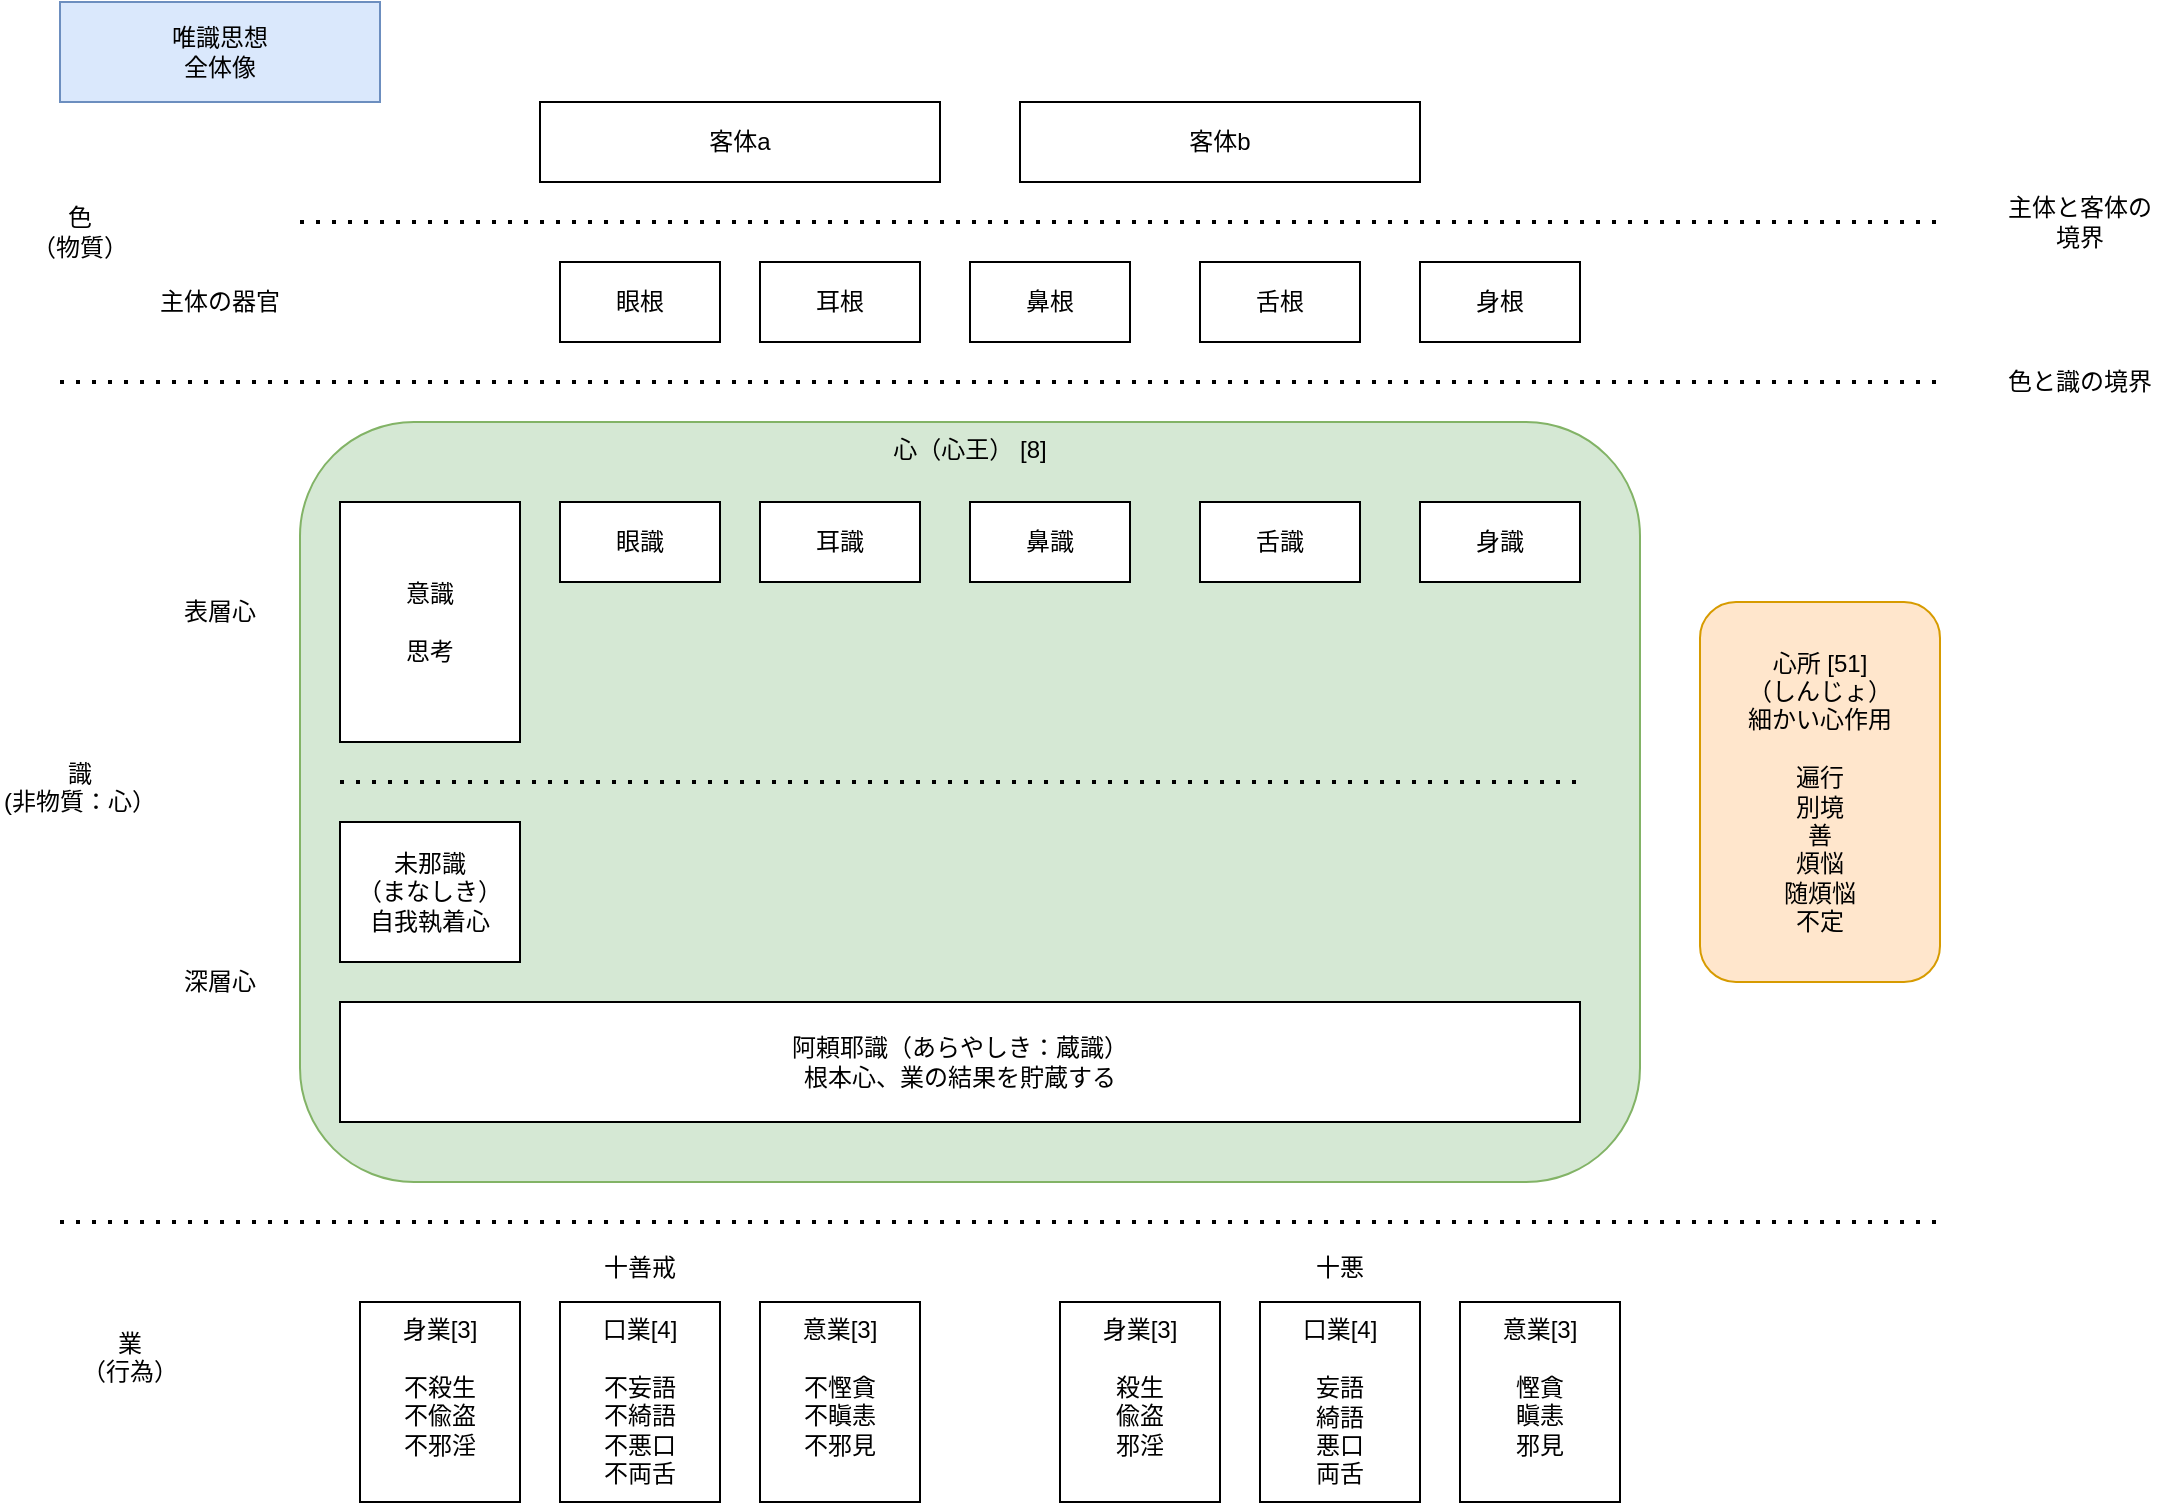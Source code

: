<mxfile version="26.2.12">
  <diagram name="ページ1" id="zA_1xzTe9RWHRpK8hbB6">
    <mxGraphModel dx="1124" dy="787" grid="1" gridSize="10" guides="1" tooltips="1" connect="1" arrows="1" fold="1" page="1" pageScale="1" pageWidth="1169" pageHeight="827" math="0" shadow="0">
      <root>
        <mxCell id="0" />
        <mxCell id="1" parent="0" />
        <mxCell id="ilXZ_e5D9jU88AS-f011-19" value="心（心王） [8]" style="rounded=1;whiteSpace=wrap;html=1;verticalAlign=top;fillColor=#d5e8d4;strokeColor=#82b366;" vertex="1" parent="1">
          <mxGeometry x="200" y="240" width="670" height="380" as="geometry" />
        </mxCell>
        <mxCell id="cM_kvoNp911ET9y7y-Xn-1" value="唯識思想&lt;div&gt;全体像&lt;/div&gt;" style="text;html=1;align=center;verticalAlign=middle;whiteSpace=wrap;rounded=0;fillColor=#dae8fc;strokeColor=#6c8ebf;" parent="1" vertex="1">
          <mxGeometry x="80" y="30" width="160" height="50" as="geometry" />
        </mxCell>
        <mxCell id="ilXZ_e5D9jU88AS-f011-1" value="色&lt;br&gt;&lt;span style=&quot;background-color: transparent; color: light-dark(rgb(0, 0, 0), rgb(255, 255, 255));&quot;&gt;（物質&lt;/span&gt;&lt;span style=&quot;background-color: transparent; color: light-dark(rgb(0, 0, 0), rgb(255, 255, 255));&quot;&gt;）&lt;/span&gt;" style="text;html=1;align=center;verticalAlign=middle;whiteSpace=wrap;rounded=0;" vertex="1" parent="1">
          <mxGeometry x="50" y="120" width="80" height="50" as="geometry" />
        </mxCell>
        <mxCell id="ilXZ_e5D9jU88AS-f011-2" value="&lt;div&gt;業&lt;/div&gt;&lt;div&gt;（行為）&lt;/div&gt;&lt;div&gt;&lt;div&gt;&lt;br&gt;&lt;/div&gt;&lt;/div&gt;" style="text;html=1;align=center;verticalAlign=middle;whiteSpace=wrap;rounded=0;" vertex="1" parent="1">
          <mxGeometry x="80" y="675" width="70" height="80" as="geometry" />
        </mxCell>
        <mxCell id="ilXZ_e5D9jU88AS-f011-3" value="眼根" style="rounded=0;whiteSpace=wrap;html=1;" vertex="1" parent="1">
          <mxGeometry x="330" y="160" width="80" height="40" as="geometry" />
        </mxCell>
        <mxCell id="ilXZ_e5D9jU88AS-f011-4" value="耳根" style="rounded=0;whiteSpace=wrap;html=1;" vertex="1" parent="1">
          <mxGeometry x="430" y="160" width="80" height="40" as="geometry" />
        </mxCell>
        <mxCell id="ilXZ_e5D9jU88AS-f011-5" value="鼻根" style="rounded=0;whiteSpace=wrap;html=1;" vertex="1" parent="1">
          <mxGeometry x="535" y="160" width="80" height="40" as="geometry" />
        </mxCell>
        <mxCell id="ilXZ_e5D9jU88AS-f011-6" value="舌根" style="rounded=0;whiteSpace=wrap;html=1;" vertex="1" parent="1">
          <mxGeometry x="650" y="160" width="80" height="40" as="geometry" />
        </mxCell>
        <mxCell id="ilXZ_e5D9jU88AS-f011-7" value="身根" style="rounded=0;whiteSpace=wrap;html=1;" vertex="1" parent="1">
          <mxGeometry x="760" y="160" width="80" height="40" as="geometry" />
        </mxCell>
        <mxCell id="ilXZ_e5D9jU88AS-f011-8" value="耳識" style="rounded=0;whiteSpace=wrap;html=1;" vertex="1" parent="1">
          <mxGeometry x="430" y="280" width="80" height="40" as="geometry" />
        </mxCell>
        <mxCell id="ilXZ_e5D9jU88AS-f011-9" value="眼識" style="rounded=0;whiteSpace=wrap;html=1;" vertex="1" parent="1">
          <mxGeometry x="330" y="280" width="80" height="40" as="geometry" />
        </mxCell>
        <mxCell id="ilXZ_e5D9jU88AS-f011-10" value="鼻識" style="rounded=0;whiteSpace=wrap;html=1;" vertex="1" parent="1">
          <mxGeometry x="535" y="280" width="80" height="40" as="geometry" />
        </mxCell>
        <mxCell id="ilXZ_e5D9jU88AS-f011-11" value="舌識" style="rounded=0;whiteSpace=wrap;html=1;" vertex="1" parent="1">
          <mxGeometry x="650" y="280" width="80" height="40" as="geometry" />
        </mxCell>
        <mxCell id="ilXZ_e5D9jU88AS-f011-12" value="身識" style="rounded=0;whiteSpace=wrap;html=1;" vertex="1" parent="1">
          <mxGeometry x="760" y="280" width="80" height="40" as="geometry" />
        </mxCell>
        <mxCell id="ilXZ_e5D9jU88AS-f011-13" value="意識&lt;div&gt;&lt;br&gt;&lt;div&gt;思考&lt;/div&gt;&lt;/div&gt;" style="rounded=0;whiteSpace=wrap;html=1;" vertex="1" parent="1">
          <mxGeometry x="220" y="280" width="90" height="120" as="geometry" />
        </mxCell>
        <mxCell id="ilXZ_e5D9jU88AS-f011-15" value="" style="endArrow=none;dashed=1;html=1;dashPattern=1 3;strokeWidth=2;rounded=0;" edge="1" parent="1">
          <mxGeometry width="50" height="50" relative="1" as="geometry">
            <mxPoint x="80" y="220" as="sourcePoint" />
            <mxPoint x="1020" y="220" as="targetPoint" />
          </mxGeometry>
        </mxCell>
        <mxCell id="ilXZ_e5D9jU88AS-f011-16" value="色と識の境界" style="text;html=1;align=center;verticalAlign=middle;whiteSpace=wrap;rounded=0;" vertex="1" parent="1">
          <mxGeometry x="1040" y="200" width="100" height="40" as="geometry" />
        </mxCell>
        <mxCell id="ilXZ_e5D9jU88AS-f011-17" value="未那識&lt;div&gt;（まなしき）&lt;div&gt;自我執着心&lt;/div&gt;&lt;/div&gt;" style="rounded=0;whiteSpace=wrap;html=1;" vertex="1" parent="1">
          <mxGeometry x="220" y="440" width="90" height="70" as="geometry" />
        </mxCell>
        <mxCell id="ilXZ_e5D9jU88AS-f011-18" value="阿頼耶識（あらやしき：蔵識）&lt;div&gt;根本心、業の結果を貯蔵する&lt;/div&gt;" style="rounded=0;whiteSpace=wrap;html=1;" vertex="1" parent="1">
          <mxGeometry x="220" y="530" width="620" height="60" as="geometry" />
        </mxCell>
        <mxCell id="ilXZ_e5D9jU88AS-f011-21" value="心所 [51]&lt;div&gt;（しんじょ）&lt;br&gt;&lt;div&gt;&lt;div&gt;細かい心作用&lt;/div&gt;&lt;/div&gt;&lt;div&gt;&lt;br&gt;&lt;/div&gt;&lt;div&gt;遍行&lt;/div&gt;&lt;div&gt;別境&lt;/div&gt;&lt;div&gt;善&lt;/div&gt;&lt;div&gt;煩悩&lt;/div&gt;&lt;div&gt;随&lt;span style=&quot;background-color: transparent; color: light-dark(rgb(0, 0, 0), rgb(255, 255, 255));&quot;&gt;煩悩&lt;/span&gt;&lt;/div&gt;&lt;div&gt;&lt;span style=&quot;background-color: transparent; color: light-dark(rgb(0, 0, 0), rgb(255, 255, 255));&quot;&gt;不定&lt;/span&gt;&lt;/div&gt;&lt;/div&gt;" style="rounded=1;whiteSpace=wrap;html=1;fillColor=#ffe6cc;strokeColor=#d79b00;" vertex="1" parent="1">
          <mxGeometry x="900" y="330" width="120" height="190" as="geometry" />
        </mxCell>
        <mxCell id="ilXZ_e5D9jU88AS-f011-22" value="表層心" style="text;html=1;align=center;verticalAlign=middle;whiteSpace=wrap;rounded=0;" vertex="1" parent="1">
          <mxGeometry x="120" y="280" width="80" height="110" as="geometry" />
        </mxCell>
        <mxCell id="ilXZ_e5D9jU88AS-f011-23" value="深層心" style="text;html=1;align=center;verticalAlign=middle;whiteSpace=wrap;rounded=0;" vertex="1" parent="1">
          <mxGeometry x="120" y="450" width="80" height="140" as="geometry" />
        </mxCell>
        <mxCell id="ilXZ_e5D9jU88AS-f011-26" value="客体a" style="rounded=0;whiteSpace=wrap;html=1;" vertex="1" parent="1">
          <mxGeometry x="320" y="80" width="200" height="40" as="geometry" />
        </mxCell>
        <mxCell id="ilXZ_e5D9jU88AS-f011-27" value="客体b" style="rounded=0;whiteSpace=wrap;html=1;" vertex="1" parent="1">
          <mxGeometry x="560" y="80" width="200" height="40" as="geometry" />
        </mxCell>
        <mxCell id="ilXZ_e5D9jU88AS-f011-28" value="" style="endArrow=none;dashed=1;html=1;dashPattern=1 3;strokeWidth=2;rounded=0;" edge="1" parent="1">
          <mxGeometry width="50" height="50" relative="1" as="geometry">
            <mxPoint x="220" y="420" as="sourcePoint" />
            <mxPoint x="840" y="420" as="targetPoint" />
          </mxGeometry>
        </mxCell>
        <mxCell id="ilXZ_e5D9jU88AS-f011-29" value="" style="endArrow=none;dashed=1;html=1;dashPattern=1 3;strokeWidth=2;rounded=0;" edge="1" parent="1">
          <mxGeometry width="50" height="50" relative="1" as="geometry">
            <mxPoint x="200" y="140" as="sourcePoint" />
            <mxPoint x="1020" y="140" as="targetPoint" />
          </mxGeometry>
        </mxCell>
        <mxCell id="ilXZ_e5D9jU88AS-f011-30" value="主体と客体の&lt;div&gt;境界&lt;/div&gt;" style="text;html=1;align=center;verticalAlign=middle;whiteSpace=wrap;rounded=0;" vertex="1" parent="1">
          <mxGeometry x="1040" y="120" width="100" height="40" as="geometry" />
        </mxCell>
        <mxCell id="ilXZ_e5D9jU88AS-f011-31" value="身業[3]&lt;div&gt;&lt;br&gt;&lt;/div&gt;&lt;div&gt;不殺生&lt;/div&gt;&lt;div&gt;&lt;div&gt;不偸盗&lt;/div&gt;&lt;div&gt;不邪淫&lt;/div&gt;&lt;/div&gt;" style="rounded=0;whiteSpace=wrap;html=1;labelPosition=center;verticalLabelPosition=middle;align=center;verticalAlign=top;" vertex="1" parent="1">
          <mxGeometry x="230" y="680" width="80" height="100" as="geometry" />
        </mxCell>
        <mxCell id="ilXZ_e5D9jU88AS-f011-32" value="十善戒" style="text;html=1;align=center;verticalAlign=middle;whiteSpace=wrap;rounded=0;" vertex="1" parent="1">
          <mxGeometry x="230" y="650" width="280" height="25" as="geometry" />
        </mxCell>
        <mxCell id="ilXZ_e5D9jU88AS-f011-33" value="口業[4]&lt;div&gt;&lt;br&gt;&lt;/div&gt;&lt;div&gt;&lt;div&gt;不妄語&lt;/div&gt;&lt;div&gt;不綺語&lt;/div&gt;&lt;div&gt;不悪口&lt;/div&gt;&lt;div&gt;不両舌&lt;/div&gt;&lt;/div&gt;" style="rounded=0;whiteSpace=wrap;html=1;verticalAlign=top;" vertex="1" parent="1">
          <mxGeometry x="330" y="680" width="80" height="100" as="geometry" />
        </mxCell>
        <mxCell id="ilXZ_e5D9jU88AS-f011-34" value="意業[3]&lt;div&gt;&lt;br&gt;&lt;/div&gt;&lt;div&gt;&lt;div&gt;不慳貪&lt;/div&gt;&lt;div&gt;不瞋恚&lt;/div&gt;&lt;div&gt;不邪見&lt;/div&gt;&lt;/div&gt;" style="rounded=0;whiteSpace=wrap;html=1;verticalAlign=top;" vertex="1" parent="1">
          <mxGeometry x="430" y="680" width="80" height="100" as="geometry" />
        </mxCell>
        <mxCell id="ilXZ_e5D9jU88AS-f011-35" value="" style="endArrow=none;dashed=1;html=1;dashPattern=1 3;strokeWidth=2;rounded=0;" edge="1" parent="1">
          <mxGeometry width="50" height="50" relative="1" as="geometry">
            <mxPoint x="80" y="640" as="sourcePoint" />
            <mxPoint x="1020" y="640" as="targetPoint" />
          </mxGeometry>
        </mxCell>
        <mxCell id="ilXZ_e5D9jU88AS-f011-36" value="&lt;div&gt;識&lt;/div&gt;(非物質：心）&lt;div&gt;&lt;div&gt;&lt;br&gt;&lt;/div&gt;&lt;/div&gt;" style="text;html=1;align=center;verticalAlign=middle;whiteSpace=wrap;rounded=0;" vertex="1" parent="1">
          <mxGeometry x="50" y="390" width="80" height="80" as="geometry" />
        </mxCell>
        <mxCell id="ilXZ_e5D9jU88AS-f011-37" value="身業[3]&lt;div&gt;&lt;br&gt;&lt;/div&gt;&lt;div&gt;殺生&lt;/div&gt;&lt;div&gt;&lt;div&gt;偸盗&lt;/div&gt;&lt;div&gt;邪淫&lt;/div&gt;&lt;/div&gt;" style="rounded=0;whiteSpace=wrap;html=1;labelPosition=center;verticalLabelPosition=middle;align=center;verticalAlign=top;" vertex="1" parent="1">
          <mxGeometry x="580" y="680" width="80" height="100" as="geometry" />
        </mxCell>
        <mxCell id="ilXZ_e5D9jU88AS-f011-38" value="十悪" style="text;html=1;align=center;verticalAlign=middle;whiteSpace=wrap;rounded=0;" vertex="1" parent="1">
          <mxGeometry x="580" y="650" width="280" height="25" as="geometry" />
        </mxCell>
        <mxCell id="ilXZ_e5D9jU88AS-f011-39" value="口業[4]&lt;div&gt;&lt;br&gt;&lt;/div&gt;&lt;div&gt;&lt;div&gt;妄語&lt;/div&gt;&lt;div&gt;綺語&lt;/div&gt;&lt;div&gt;悪口&lt;/div&gt;&lt;div&gt;両舌&lt;/div&gt;&lt;/div&gt;" style="rounded=0;whiteSpace=wrap;html=1;" vertex="1" parent="1">
          <mxGeometry x="680" y="680" width="80" height="100" as="geometry" />
        </mxCell>
        <mxCell id="ilXZ_e5D9jU88AS-f011-40" value="意業[3]&lt;div&gt;&lt;br&gt;&lt;/div&gt;&lt;div&gt;&lt;div&gt;慳貪&lt;/div&gt;&lt;div&gt;瞋恚&lt;/div&gt;&lt;div&gt;邪見&lt;/div&gt;&lt;/div&gt;" style="rounded=0;whiteSpace=wrap;html=1;verticalAlign=top;" vertex="1" parent="1">
          <mxGeometry x="780" y="680" width="80" height="100" as="geometry" />
        </mxCell>
        <mxCell id="ilXZ_e5D9jU88AS-f011-41" value="主体の器官" style="text;html=1;align=center;verticalAlign=middle;whiteSpace=wrap;rounded=0;" vertex="1" parent="1">
          <mxGeometry x="120" y="160" width="80" height="40" as="geometry" />
        </mxCell>
      </root>
    </mxGraphModel>
  </diagram>
</mxfile>
